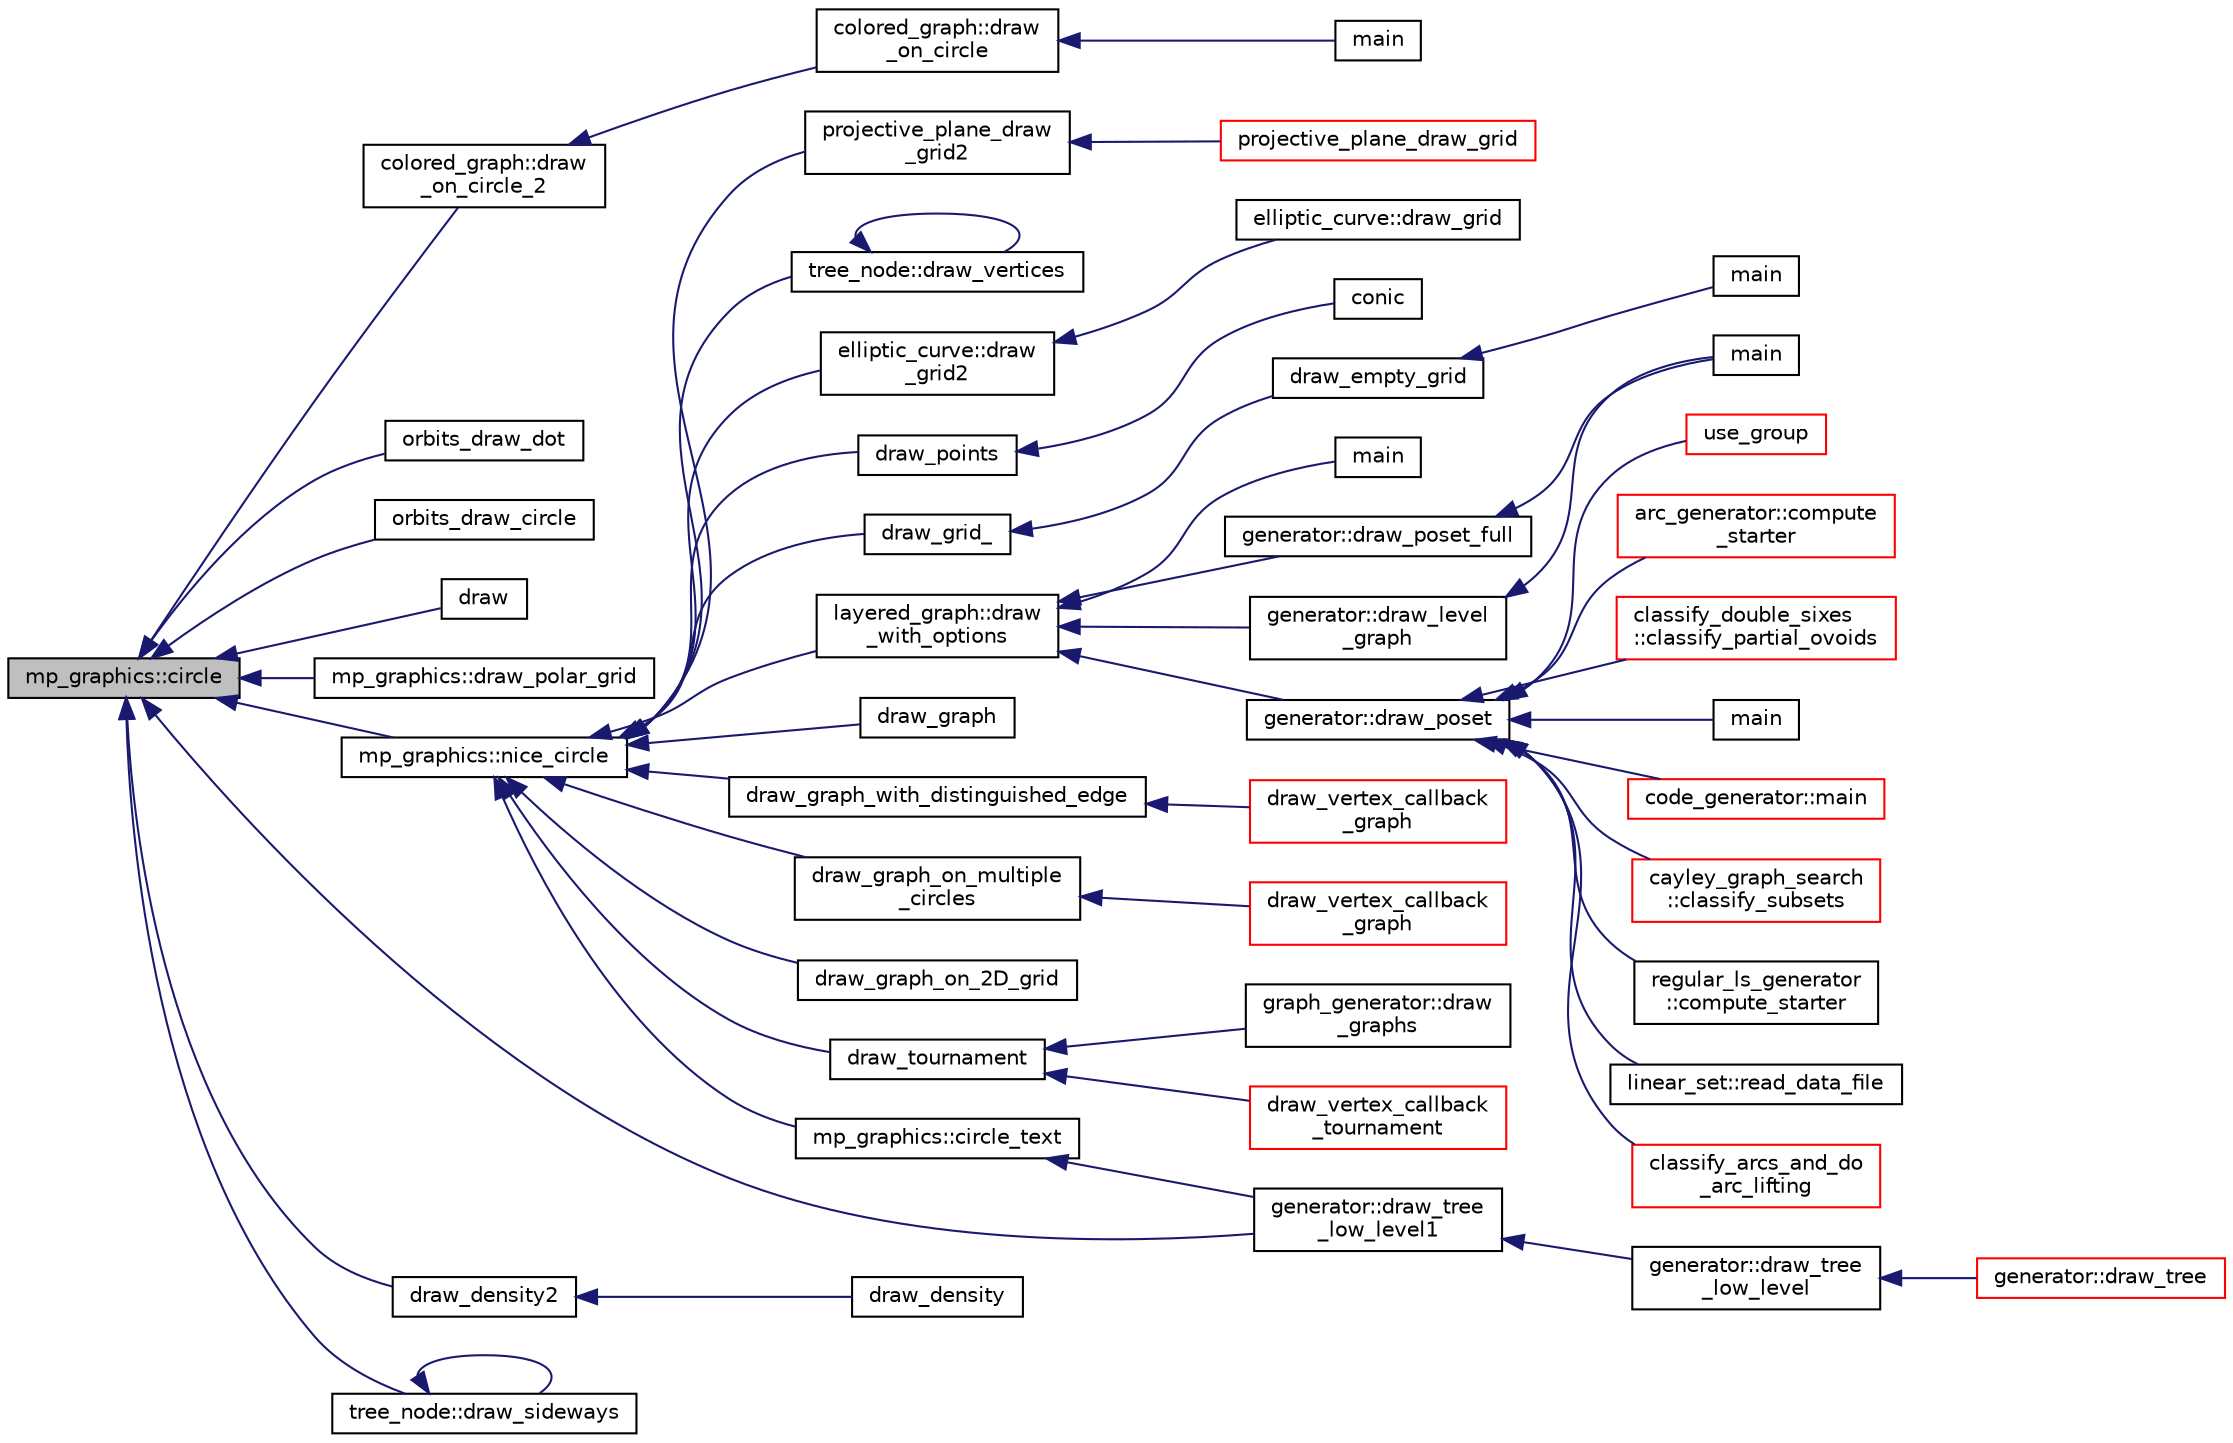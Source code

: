 digraph "mp_graphics::circle"
{
  edge [fontname="Helvetica",fontsize="10",labelfontname="Helvetica",labelfontsize="10"];
  node [fontname="Helvetica",fontsize="10",shape=record];
  rankdir="LR";
  Node830 [label="mp_graphics::circle",height=0.2,width=0.4,color="black", fillcolor="grey75", style="filled", fontcolor="black"];
  Node830 -> Node831 [dir="back",color="midnightblue",fontsize="10",style="solid",fontname="Helvetica"];
  Node831 [label="colored_graph::draw\l_on_circle_2",height=0.2,width=0.4,color="black", fillcolor="white", style="filled",URL="$dc/de2/classcolored__graph.html#a5491c0aa5ba7e60fb694fe7fbbc5ce8a"];
  Node831 -> Node832 [dir="back",color="midnightblue",fontsize="10",style="solid",fontname="Helvetica"];
  Node832 [label="colored_graph::draw\l_on_circle",height=0.2,width=0.4,color="black", fillcolor="white", style="filled",URL="$dc/de2/classcolored__graph.html#af5b7af38772c569cc0d6ab1d7c1fe20b"];
  Node832 -> Node833 [dir="back",color="midnightblue",fontsize="10",style="solid",fontname="Helvetica"];
  Node833 [label="main",height=0.2,width=0.4,color="black", fillcolor="white", style="filled",URL="$d2/dfa/draw__colored__graph_8_c.html#a3c04138a5bfe5d72780bb7e82a18e627"];
  Node830 -> Node834 [dir="back",color="midnightblue",fontsize="10",style="solid",fontname="Helvetica"];
  Node834 [label="orbits_draw_dot",height=0.2,width=0.4,color="black", fillcolor="white", style="filled",URL="$d9/d29/draw_8_c.html#a20a270e8cc52b4a32cdd36bfa75d849e"];
  Node830 -> Node835 [dir="back",color="midnightblue",fontsize="10",style="solid",fontname="Helvetica"];
  Node835 [label="orbits_draw_circle",height=0.2,width=0.4,color="black", fillcolor="white", style="filled",URL="$d9/d29/draw_8_c.html#aab67c26d29e82151142b788f15c5fe1e"];
  Node830 -> Node836 [dir="back",color="midnightblue",fontsize="10",style="solid",fontname="Helvetica"];
  Node836 [label="draw",height=0.2,width=0.4,color="black", fillcolor="white", style="filled",URL="$d7/d04/graphics_8h.html#a2f0462cf6d66f0096ed82a8dad6e4c3d"];
  Node830 -> Node837 [dir="back",color="midnightblue",fontsize="10",style="solid",fontname="Helvetica"];
  Node837 [label="mp_graphics::draw_polar_grid",height=0.2,width=0.4,color="black", fillcolor="white", style="filled",URL="$da/d2c/classmp__graphics.html#a6fddb7e055dd8099413f41489342fcff"];
  Node830 -> Node838 [dir="back",color="midnightblue",fontsize="10",style="solid",fontname="Helvetica"];
  Node838 [label="mp_graphics::nice_circle",height=0.2,width=0.4,color="black", fillcolor="white", style="filled",URL="$da/d2c/classmp__graphics.html#a29055ee6a26b527757614c4e75911ade"];
  Node838 -> Node839 [dir="back",color="midnightblue",fontsize="10",style="solid",fontname="Helvetica"];
  Node839 [label="draw_points",height=0.2,width=0.4,color="black", fillcolor="white", style="filled",URL="$d4/de8/conic_8_c.html#aee69d86bdad98af95960ee1aa7effa3a"];
  Node839 -> Node840 [dir="back",color="midnightblue",fontsize="10",style="solid",fontname="Helvetica"];
  Node840 [label="conic",height=0.2,width=0.4,color="black", fillcolor="white", style="filled",URL="$d4/de8/conic_8_c.html#a96def9474b981a9d5831a9b48d85d652"];
  Node838 -> Node841 [dir="back",color="midnightblue",fontsize="10",style="solid",fontname="Helvetica"];
  Node841 [label="draw_grid_",height=0.2,width=0.4,color="black", fillcolor="white", style="filled",URL="$da/d6d/field_8_c.html#a7d63b7cbb41f5eee173cf829ac238a23"];
  Node841 -> Node842 [dir="back",color="midnightblue",fontsize="10",style="solid",fontname="Helvetica"];
  Node842 [label="draw_empty_grid",height=0.2,width=0.4,color="black", fillcolor="white", style="filled",URL="$da/d6d/field_8_c.html#a0d28d1958c704e954ef7bb377a58c811"];
  Node842 -> Node843 [dir="back",color="midnightblue",fontsize="10",style="solid",fontname="Helvetica"];
  Node843 [label="main",height=0.2,width=0.4,color="black", fillcolor="white", style="filled",URL="$da/d6d/field_8_c.html#a3c04138a5bfe5d72780bb7e82a18e627"];
  Node838 -> Node844 [dir="back",color="midnightblue",fontsize="10",style="solid",fontname="Helvetica"];
  Node844 [label="layered_graph::draw\l_with_options",height=0.2,width=0.4,color="black", fillcolor="white", style="filled",URL="$da/db1/classlayered__graph.html#a4c76e40c6cf5bfb2ab2df20c33e846bc"];
  Node844 -> Node845 [dir="back",color="midnightblue",fontsize="10",style="solid",fontname="Helvetica"];
  Node845 [label="main",height=0.2,width=0.4,color="black", fillcolor="white", style="filled",URL="$da/d62/layered__graph__main_8_c.html#a217dbf8b442f20279ea00b898af96f52"];
  Node844 -> Node846 [dir="back",color="midnightblue",fontsize="10",style="solid",fontname="Helvetica"];
  Node846 [label="generator::draw_poset_full",height=0.2,width=0.4,color="black", fillcolor="white", style="filled",URL="$d7/d73/classgenerator.html#a6f7f90e50993905db31342536ac59d8c"];
  Node846 -> Node847 [dir="back",color="midnightblue",fontsize="10",style="solid",fontname="Helvetica"];
  Node847 [label="main",height=0.2,width=0.4,color="black", fillcolor="white", style="filled",URL="$de/d2d/graph_2graph_8_c.html#a217dbf8b442f20279ea00b898af96f52"];
  Node844 -> Node848 [dir="back",color="midnightblue",fontsize="10",style="solid",fontname="Helvetica"];
  Node848 [label="generator::draw_poset",height=0.2,width=0.4,color="black", fillcolor="white", style="filled",URL="$d7/d73/classgenerator.html#aa4f99c75a86701ba85e514a294efdf3a"];
  Node848 -> Node849 [dir="back",color="midnightblue",fontsize="10",style="solid",fontname="Helvetica"];
  Node849 [label="main",height=0.2,width=0.4,color="black", fillcolor="white", style="filled",URL="$d1/d5e/blt__main_8_c.html#a217dbf8b442f20279ea00b898af96f52"];
  Node848 -> Node850 [dir="back",color="midnightblue",fontsize="10",style="solid",fontname="Helvetica"];
  Node850 [label="code_generator::main",height=0.2,width=0.4,color="red", fillcolor="white", style="filled",URL="$db/d37/classcode__generator.html#ab3cf3a306e4032c2b471ac95321c599f"];
  Node848 -> Node852 [dir="back",color="midnightblue",fontsize="10",style="solid",fontname="Helvetica"];
  Node852 [label="cayley_graph_search\l::classify_subsets",height=0.2,width=0.4,color="red", fillcolor="white", style="filled",URL="$de/dae/classcayley__graph__search.html#a4cf8a90752e018a281481ac80ad52c4b"];
  Node848 -> Node855 [dir="back",color="midnightblue",fontsize="10",style="solid",fontname="Helvetica"];
  Node855 [label="regular_ls_generator\l::compute_starter",height=0.2,width=0.4,color="black", fillcolor="white", style="filled",URL="$d2/dd8/classregular__ls__generator.html#aa38907741058694a73194b02ceb4a53d"];
  Node848 -> Node856 [dir="back",color="midnightblue",fontsize="10",style="solid",fontname="Helvetica"];
  Node856 [label="linear_set::read_data_file",height=0.2,width=0.4,color="black", fillcolor="white", style="filled",URL="$dd/d86/classlinear__set.html#a9a5cd28cc81be7ee41002b2e3114c2cb"];
  Node848 -> Node857 [dir="back",color="midnightblue",fontsize="10",style="solid",fontname="Helvetica"];
  Node857 [label="classify_arcs_and_do\l_arc_lifting",height=0.2,width=0.4,color="red", fillcolor="white", style="filled",URL="$d6/dc3/arc__lifting__main_8_c.html#afdd7be16f16b8c71e9a72fe5f6a0b59c"];
  Node848 -> Node859 [dir="back",color="midnightblue",fontsize="10",style="solid",fontname="Helvetica"];
  Node859 [label="use_group",height=0.2,width=0.4,color="red", fillcolor="white", style="filled",URL="$d9/d9f/all__cliques_8_c.html#aba62531e97173264c39afe2c7857af31"];
  Node848 -> Node861 [dir="back",color="midnightblue",fontsize="10",style="solid",fontname="Helvetica"];
  Node861 [label="arc_generator::compute\l_starter",height=0.2,width=0.4,color="red", fillcolor="white", style="filled",URL="$d4/d21/classarc__generator.html#aad1dcec3a1c302e743d574bd1ac857d9"];
  Node848 -> Node867 [dir="back",color="midnightblue",fontsize="10",style="solid",fontname="Helvetica"];
  Node867 [label="classify_double_sixes\l::classify_partial_ovoids",height=0.2,width=0.4,color="red", fillcolor="white", style="filled",URL="$dd/d23/classclassify__double__sixes.html#a2253fca143a0e8a3e39655eb05668ae9"];
  Node844 -> Node869 [dir="back",color="midnightblue",fontsize="10",style="solid",fontname="Helvetica"];
  Node869 [label="generator::draw_level\l_graph",height=0.2,width=0.4,color="black", fillcolor="white", style="filled",URL="$d7/d73/classgenerator.html#a6bbc7b7aafea55ff8e202efc43ab263c"];
  Node869 -> Node847 [dir="back",color="midnightblue",fontsize="10",style="solid",fontname="Helvetica"];
  Node838 -> Node870 [dir="back",color="midnightblue",fontsize="10",style="solid",fontname="Helvetica"];
  Node870 [label="draw_graph",height=0.2,width=0.4,color="black", fillcolor="white", style="filled",URL="$d7/d04/graphics_8h.html#af937131778e8fbd30fd890cf5423f839"];
  Node838 -> Node871 [dir="back",color="midnightblue",fontsize="10",style="solid",fontname="Helvetica"];
  Node871 [label="draw_graph_with_distinguished_edge",height=0.2,width=0.4,color="black", fillcolor="white", style="filled",URL="$d7/d04/graphics_8h.html#a988569053fbe52d7320623c4e27b8aca"];
  Node871 -> Node872 [dir="back",color="midnightblue",fontsize="10",style="solid",fontname="Helvetica"];
  Node872 [label="draw_vertex_callback\l_graph",height=0.2,width=0.4,color="red", fillcolor="white", style="filled",URL="$da/d62/layered__graph__main_8_c.html#a48fa52122e4195a9e84162168e41b79d"];
  Node838 -> Node876 [dir="back",color="midnightblue",fontsize="10",style="solid",fontname="Helvetica"];
  Node876 [label="draw_graph_on_multiple\l_circles",height=0.2,width=0.4,color="black", fillcolor="white", style="filled",URL="$d7/d04/graphics_8h.html#a63ab8fc9db24e6b7a4d0c2994ebb5013"];
  Node876 -> Node877 [dir="back",color="midnightblue",fontsize="10",style="solid",fontname="Helvetica"];
  Node877 [label="draw_vertex_callback\l_graph",height=0.2,width=0.4,color="red", fillcolor="white", style="filled",URL="$d7/d2a/treedraw_8_c.html#ac40fdd8ab91b570efb82c2f7a37a545e"];
  Node838 -> Node880 [dir="back",color="midnightblue",fontsize="10",style="solid",fontname="Helvetica"];
  Node880 [label="draw_graph_on_2D_grid",height=0.2,width=0.4,color="black", fillcolor="white", style="filled",URL="$d7/d04/graphics_8h.html#af1fb7eed73ca4b08ce41329c6b843f6b"];
  Node838 -> Node881 [dir="back",color="midnightblue",fontsize="10",style="solid",fontname="Helvetica"];
  Node881 [label="draw_tournament",height=0.2,width=0.4,color="black", fillcolor="white", style="filled",URL="$d7/d04/graphics_8h.html#abdcf81159ed67c2b19501ea77dbbf6c9"];
  Node881 -> Node882 [dir="back",color="midnightblue",fontsize="10",style="solid",fontname="Helvetica"];
  Node882 [label="graph_generator::draw\l_graphs",height=0.2,width=0.4,color="black", fillcolor="white", style="filled",URL="$d9/d91/classgraph__generator.html#aa07ad014571c0dbd09b93ccb99eb648e"];
  Node881 -> Node883 [dir="back",color="midnightblue",fontsize="10",style="solid",fontname="Helvetica"];
  Node883 [label="draw_vertex_callback\l_tournament",height=0.2,width=0.4,color="red", fillcolor="white", style="filled",URL="$da/d62/layered__graph__main_8_c.html#abbe547a03d8b114e3e28cc9b31a00e2c"];
  Node838 -> Node884 [dir="back",color="midnightblue",fontsize="10",style="solid",fontname="Helvetica"];
  Node884 [label="mp_graphics::circle_text",height=0.2,width=0.4,color="black", fillcolor="white", style="filled",URL="$da/d2c/classmp__graphics.html#aa50563fd445efab70c7abc5700c6049b"];
  Node884 -> Node885 [dir="back",color="midnightblue",fontsize="10",style="solid",fontname="Helvetica"];
  Node885 [label="generator::draw_tree\l_low_level1",height=0.2,width=0.4,color="black", fillcolor="white", style="filled",URL="$d7/d73/classgenerator.html#a05c91a8f773c25fbad2e806201d5f0d3"];
  Node885 -> Node886 [dir="back",color="midnightblue",fontsize="10",style="solid",fontname="Helvetica"];
  Node886 [label="generator::draw_tree\l_low_level",height=0.2,width=0.4,color="black", fillcolor="white", style="filled",URL="$d7/d73/classgenerator.html#a7ec4c0902ecfc19049792b60526ae446"];
  Node886 -> Node887 [dir="back",color="midnightblue",fontsize="10",style="solid",fontname="Helvetica"];
  Node887 [label="generator::draw_tree",height=0.2,width=0.4,color="red", fillcolor="white", style="filled",URL="$d7/d73/classgenerator.html#ae3d68e3de8f4a5decdaef2d8008cd4a6"];
  Node838 -> Node938 [dir="back",color="midnightblue",fontsize="10",style="solid",fontname="Helvetica"];
  Node938 [label="projective_plane_draw\l_grid2",height=0.2,width=0.4,color="black", fillcolor="white", style="filled",URL="$de/dea/plot_8_c.html#ab39804332acaaaaa6c7f3fd56ac914b3"];
  Node938 -> Node939 [dir="back",color="midnightblue",fontsize="10",style="solid",fontname="Helvetica"];
  Node939 [label="projective_plane_draw_grid",height=0.2,width=0.4,color="red", fillcolor="white", style="filled",URL="$de/dea/plot_8_c.html#a40dac96f82a9acafbf7d017f601b9880"];
  Node838 -> Node875 [dir="back",color="midnightblue",fontsize="10",style="solid",fontname="Helvetica"];
  Node875 [label="tree_node::draw_vertices",height=0.2,width=0.4,color="black", fillcolor="white", style="filled",URL="$df/dbf/classtree__node.html#a8eaf9ec1be67f5e8110b8b38fbe8a7ab"];
  Node875 -> Node875 [dir="back",color="midnightblue",fontsize="10",style="solid",fontname="Helvetica"];
  Node838 -> Node945 [dir="back",color="midnightblue",fontsize="10",style="solid",fontname="Helvetica"];
  Node945 [label="elliptic_curve::draw\l_grid2",height=0.2,width=0.4,color="black", fillcolor="white", style="filled",URL="$d3/dea/classelliptic__curve.html#a20f858541aed9bfaabdf69b10f18cdbe"];
  Node945 -> Node946 [dir="back",color="midnightblue",fontsize="10",style="solid",fontname="Helvetica"];
  Node946 [label="elliptic_curve::draw_grid",height=0.2,width=0.4,color="black", fillcolor="white", style="filled",URL="$d3/dea/classelliptic__curve.html#afa9d40e1a626257ad802bdb5a157ad0a"];
  Node830 -> Node947 [dir="back",color="midnightblue",fontsize="10",style="solid",fontname="Helvetica"];
  Node947 [label="draw_density2",height=0.2,width=0.4,color="black", fillcolor="white", style="filled",URL="$de/dea/plot_8_c.html#a4325acc4eb31709cb6d3e5055c5196de"];
  Node947 -> Node948 [dir="back",color="midnightblue",fontsize="10",style="solid",fontname="Helvetica"];
  Node948 [label="draw_density",height=0.2,width=0.4,color="black", fillcolor="white", style="filled",URL="$de/dea/plot_8_c.html#aacb709615412b4c930421172d579dbba"];
  Node830 -> Node949 [dir="back",color="midnightblue",fontsize="10",style="solid",fontname="Helvetica"];
  Node949 [label="tree_node::draw_sideways",height=0.2,width=0.4,color="black", fillcolor="white", style="filled",URL="$df/dbf/classtree__node.html#a9b2f0bf6523c86a1fe755f6186180adb"];
  Node949 -> Node949 [dir="back",color="midnightblue",fontsize="10",style="solid",fontname="Helvetica"];
  Node830 -> Node885 [dir="back",color="midnightblue",fontsize="10",style="solid",fontname="Helvetica"];
}
